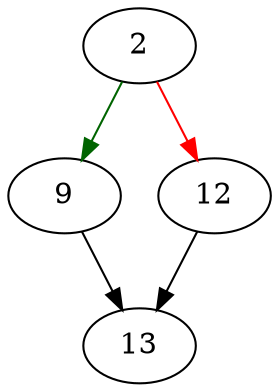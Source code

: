 strict digraph "isSystemTable" {
	// Node definitions.
	2 [entry=true];
	9;
	12;
	13;

	// Edge definitions.
	2 -> 9 [
		color=darkgreen
		cond=true
	];
	2 -> 12 [
		color=red
		cond=false
	];
	9 -> 13;
	12 -> 13;
}